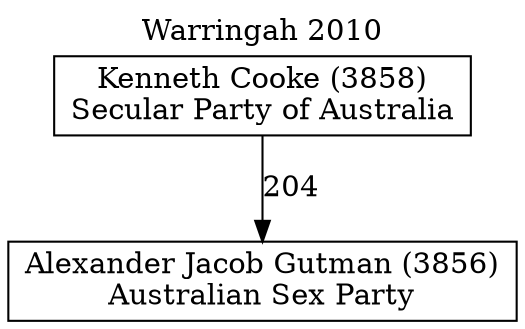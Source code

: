 // House preference flow
digraph "Alexander Jacob Gutman (3856)_Warringah_2010" {
	graph [label="Warringah 2010" labelloc=t mclimit=10]
	node [shape=box]
	"Alexander Jacob Gutman (3856)" [label="Alexander Jacob Gutman (3856)
Australian Sex Party"]
	"Kenneth Cooke (3858)" [label="Kenneth Cooke (3858)
Secular Party of Australia"]
	"Kenneth Cooke (3858)" -> "Alexander Jacob Gutman (3856)" [label=204]
}
